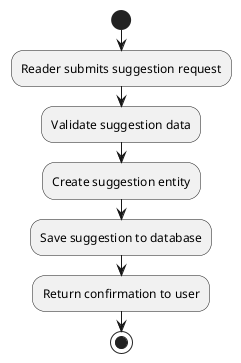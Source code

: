 @startuml
start
:Reader submits suggestion request;
:Validate suggestion data;

:Create suggestion entity;
:Save suggestion to database;

:Return confirmation to user;

stop
@enduml
